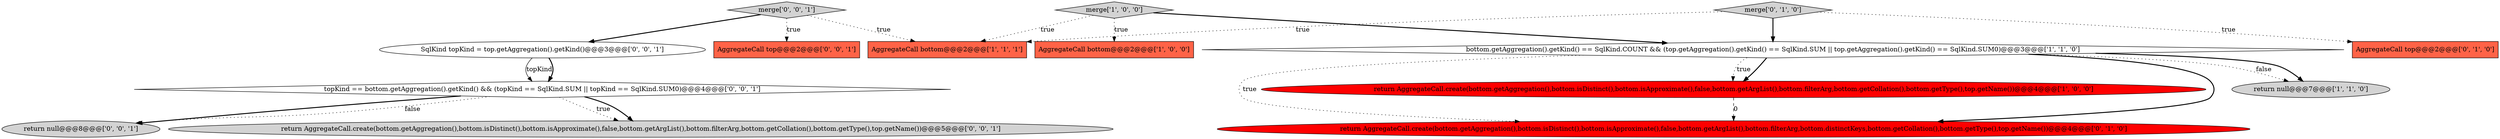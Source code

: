 digraph {
10 [style = filled, label = "topKind == bottom.getAggregation().getKind() && (topKind == SqlKind.SUM || topKind == SqlKind.SUM0)@@@4@@@['0', '0', '1']", fillcolor = white, shape = diamond image = "AAA0AAABBB3BBB"];
11 [style = filled, label = "return AggregateCall.create(bottom.getAggregation(),bottom.isDistinct(),bottom.isApproximate(),false,bottom.getArgList(),bottom.filterArg,bottom.getCollation(),bottom.getType(),top.getName())@@@5@@@['0', '0', '1']", fillcolor = lightgray, shape = ellipse image = "AAA0AAABBB3BBB"];
2 [style = filled, label = "AggregateCall bottom@@@2@@@['1', '0', '0']", fillcolor = tomato, shape = box image = "AAA0AAABBB1BBB"];
3 [style = filled, label = "merge['1', '0', '0']", fillcolor = lightgray, shape = diamond image = "AAA0AAABBB1BBB"];
6 [style = filled, label = "return AggregateCall.create(bottom.getAggregation(),bottom.isDistinct(),bottom.isApproximate(),false,bottom.getArgList(),bottom.filterArg,bottom.distinctKeys,bottom.getCollation(),bottom.getType(),top.getName())@@@4@@@['0', '1', '0']", fillcolor = red, shape = ellipse image = "AAA1AAABBB2BBB"];
13 [style = filled, label = "merge['0', '0', '1']", fillcolor = lightgray, shape = diamond image = "AAA0AAABBB3BBB"];
0 [style = filled, label = "return AggregateCall.create(bottom.getAggregation(),bottom.isDistinct(),bottom.isApproximate(),false,bottom.getArgList(),bottom.filterArg,bottom.getCollation(),bottom.getType(),top.getName())@@@4@@@['1', '0', '0']", fillcolor = red, shape = ellipse image = "AAA1AAABBB1BBB"];
5 [style = filled, label = "return null@@@7@@@['1', '1', '0']", fillcolor = lightgray, shape = ellipse image = "AAA0AAABBB1BBB"];
9 [style = filled, label = "SqlKind topKind = top.getAggregation().getKind()@@@3@@@['0', '0', '1']", fillcolor = white, shape = ellipse image = "AAA0AAABBB3BBB"];
8 [style = filled, label = "AggregateCall top@@@2@@@['0', '1', '0']", fillcolor = tomato, shape = box image = "AAA0AAABBB2BBB"];
4 [style = filled, label = "AggregateCall bottom@@@2@@@['1', '1', '1']", fillcolor = tomato, shape = box image = "AAA0AAABBB1BBB"];
12 [style = filled, label = "return null@@@8@@@['0', '0', '1']", fillcolor = lightgray, shape = ellipse image = "AAA0AAABBB3BBB"];
14 [style = filled, label = "AggregateCall top@@@2@@@['0', '0', '1']", fillcolor = tomato, shape = box image = "AAA0AAABBB3BBB"];
7 [style = filled, label = "merge['0', '1', '0']", fillcolor = lightgray, shape = diamond image = "AAA0AAABBB2BBB"];
1 [style = filled, label = "bottom.getAggregation().getKind() == SqlKind.COUNT && (top.getAggregation().getKind() == SqlKind.SUM || top.getAggregation().getKind() == SqlKind.SUM0)@@@3@@@['1', '1', '0']", fillcolor = white, shape = diamond image = "AAA0AAABBB1BBB"];
1->5 [style = bold, label=""];
7->1 [style = bold, label=""];
3->1 [style = bold, label=""];
9->10 [style = solid, label="topKind"];
0->6 [style = dashed, label="0"];
3->4 [style = dotted, label="true"];
1->0 [style = bold, label=""];
9->10 [style = bold, label=""];
10->12 [style = dotted, label="false"];
1->6 [style = bold, label=""];
10->11 [style = dotted, label="true"];
10->12 [style = bold, label=""];
7->4 [style = dotted, label="true"];
1->5 [style = dotted, label="false"];
1->6 [style = dotted, label="true"];
1->0 [style = dotted, label="true"];
13->9 [style = bold, label=""];
7->8 [style = dotted, label="true"];
13->14 [style = dotted, label="true"];
13->4 [style = dotted, label="true"];
3->2 [style = dotted, label="true"];
10->11 [style = bold, label=""];
}
